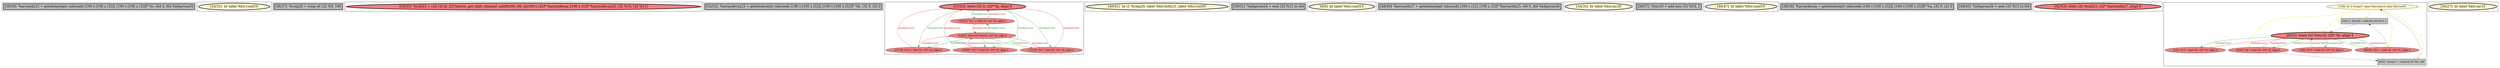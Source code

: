 
digraph G {





subgraph cluster16 {


node1956 [penwidth=3.0,fontsize=20,fillcolor=grey,label="[58/59]  %arrayidx25 = getelementptr inbounds [100 x [100 x i32]], [100 x [100 x i32]]* %c, i64 0, i64 %idxprom24",shape=rectangle,style=filled ]



}

subgraph cluster17 {


node1957 [penwidth=3.0,fontsize=20,fillcolor=lemonchiffon,label="[24/25]  br label %for.cond16",shape=ellipse,style=filled ]



}

subgraph cluster4 {


node1937 [penwidth=3.0,fontsize=20,fillcolor=grey,label="[36/37]  %cmp20 = icmp slt i32 %9, 100",shape=rectangle,style=filled ]



}

subgraph cluster3 {


node1936 [penwidth=3.0,fontsize=20,fillcolor=lightcoral,label="[54/55]  %call23 = call i32 @_Z27matrix_get_mult_element_axbPA100_iS0_ii([100 x i32]* %arraydecay, [100 x i32]* %arraydecay22, i32 %10, i32 %11)",shape=ellipse,style=filled ]



}

subgraph cluster2 {


node1935 [penwidth=3.0,fontsize=20,fillcolor=grey,label="[52/53]  %arraydecay22 = getelementptr inbounds [100 x [100 x i32]], [100 x [100 x i32]]* %b, i32 0, i32 0",shape=rectangle,style=filled ]



}

subgraph cluster1 {


node1933 [penwidth=3.0,fontsize=20,fillcolor=lightcoral,label="[12/23]  store i32 0, i32* %j, align 4",shape=ellipse,style=filled ]
node1932 [fillcolor=lightcoral,label="[14/21]  store i32 %inc29, i32* %j, align 4",shape=ellipse,style=filled ]
node1931 [fillcolor=lightcoral,label="[15/16]  %11 = load i32, i32* %j, align 4",shape=ellipse,style=filled ]
node1929 [fillcolor=lightcoral,label="[19/20]  %13 = load i32, i32* %j, align 4",shape=ellipse,style=filled ]
node1934 [fillcolor=lightcoral,label="[13/22]  %9 = load i32, i32* %j, align 4",shape=ellipse,style=filled ]
node1930 [fillcolor=lightcoral,label="[17/18]  %14 = load i32, i32* %j, align 4",shape=ellipse,style=filled ]

node1931->node1933 [style=solid,color=firebrick3,label="A|indep|Const",penwidth=1.0,fontcolor=firebrick3 ]
node1933->node1931 [style=solid,color=forestgreen,label="T|indep|Const",penwidth=1.0,fontcolor=forestgreen ]
node1931->node1932 [style=solid,color=firebrick3,label="A|indep|Const",penwidth=1.0,fontcolor=firebrick3 ]
node1930->node1933 [style=solid,color=firebrick3,label="A|indep|Const",penwidth=1.0,fontcolor=firebrick3 ]
node1930->node1932 [style=solid,color=firebrick3,label="A|indep|Const",penwidth=1.0,fontcolor=firebrick3 ]
node1932->node1930 [style=solid,color=forestgreen,label="T|indep|Const",penwidth=1.0,fontcolor=forestgreen ]
node1929->node1932 [style=solid,color=firebrick3,label="A|indep|Const",penwidth=1.0,fontcolor=firebrick3 ]
node1932->node1934 [style=solid,color=forestgreen,label="T|indep|Const",penwidth=1.0,fontcolor=forestgreen ]
node1933->node1930 [style=solid,color=forestgreen,label="T|indep|Const",penwidth=1.0,fontcolor=forestgreen ]
node1933->node1929 [style=solid,color=forestgreen,label="T|indep|Const",penwidth=1.0,fontcolor=forestgreen ]
node1934->node1932 [style=solid,color=firebrick3,label="A|indep|Const",penwidth=1.0,fontcolor=firebrick3 ]
node1929->node1933 [style=solid,color=firebrick3,label="A|indep|Const",penwidth=1.0,fontcolor=firebrick3 ]
node1932->node1931 [style=solid,color=forestgreen,label="T|indep|Const",penwidth=1.0,fontcolor=forestgreen ]
node1934->node1933 [style=solid,color=firebrick3,label="A|indep|Const",penwidth=1.0,fontcolor=firebrick3 ]
node1932->node1929 [style=solid,color=forestgreen,label="T|indep|Const",penwidth=1.0,fontcolor=forestgreen ]
node1933->node1934 [style=solid,color=forestgreen,label="T|indep|Const",penwidth=1.0,fontcolor=forestgreen ]


}

subgraph cluster12 {


node1945 [penwidth=3.0,fontsize=20,fillcolor=lemonchiffon,label="[40/41]  br i1 %cmp20, label %for.body21, label %for.end30",shape=ellipse,style=filled ]



}

subgraph cluster5 {


node1938 [penwidth=3.0,fontsize=20,fillcolor=grey,label="[50/51]  %idxprom24 = sext i32 %12 to i64",shape=rectangle,style=filled ]



}

subgraph cluster0 {


node1928 [penwidth=3.0,fontsize=20,fillcolor=lemonchiffon,label="[8/9]  br label %for.cond19",shape=ellipse,style=filled ]



}

subgraph cluster6 {


node1939 [penwidth=3.0,fontsize=20,fillcolor=grey,label="[48/49]  %arrayidx27 = getelementptr inbounds [100 x i32], [100 x i32]* %arrayidx25, i64 0, i64 %idxprom26",shape=rectangle,style=filled ]



}

subgraph cluster14 {


node1954 [penwidth=3.0,fontsize=20,fillcolor=lemonchiffon,label="[34/35]  br label %for.inc28",shape=ellipse,style=filled ]



}

subgraph cluster7 {


node1940 [penwidth=3.0,fontsize=20,fillcolor=grey,label="[56/57]  %inc29 = add nsw i32 %14, 1",shape=rectangle,style=filled ]



}

subgraph cluster8 {


node1941 [penwidth=3.0,fontsize=20,fillcolor=lemonchiffon,label="[46/47]  br label %for.cond19",shape=ellipse,style=filled ]



}

subgraph cluster9 {


node1942 [penwidth=3.0,fontsize=20,fillcolor=grey,label="[38/39]  %arraydecay = getelementptr inbounds [100 x [100 x i32]], [100 x [100 x i32]]* %a, i32 0, i32 0",shape=rectangle,style=filled ]



}

subgraph cluster10 {


node1943 [penwidth=3.0,fontsize=20,fillcolor=grey,label="[44/45]  %idxprom26 = sext i32 %13 to i64",shape=rectangle,style=filled ]



}

subgraph cluster11 {


node1944 [penwidth=3.0,fontsize=20,fillcolor=lightcoral,label="[42/43]  store i32 %call23, i32* %arrayidx27, align 4",shape=ellipse,style=filled ]



}

subgraph cluster13 {


node1953 [fillcolor=lemonchiffon,label="[7/30]  br i1 %cmp17, label %for.body18, label %for.end33",shape=ellipse,style=filled ]
node1947 [fillcolor=lightcoral,label="[3/4]  %10 = load i32, i32* %i, align 4",shape=ellipse,style=filled ]
node1946 [fillcolor=grey,label="[10/11]  %inc32 = add nsw i32 %15, 1",shape=rectangle,style=filled ]
node1952 [fillcolor=grey,label="[6/31]  %cmp17 = icmp slt i32 %8, 100",shape=rectangle,style=filled ]
node1949 [fillcolor=lightcoral,label="[5/32]  %8 = load i32, i32* %i, align 4",shape=ellipse,style=filled ]
node1950 [fillcolor=lightcoral,label="[28/29]  %15 = load i32, i32* %i, align 4",shape=ellipse,style=filled ]
node1948 [fillcolor=lightcoral,label="[1/2]  %12 = load i32, i32* %i, align 4",shape=ellipse,style=filled ]
node1951 [penwidth=3.0,fontsize=20,fillcolor=lightcoral,label="[0/33]  store i32 %inc32, i32* %i, align 4",shape=ellipse,style=filled ]

node1953->node1951 [style=solid,color=gold,label="C",penwidth=1.0,fontcolor=gold ]
node1953->node1950 [style=solid,color=gold,label="C",penwidth=1.0,fontcolor=gold ]
node1948->node1951 [style=solid,color=firebrick3,label="A|indep|Const",penwidth=1.0,fontcolor=firebrick3 ]
node1952->node1953 [style=solid,color=black,label="",penwidth=0.5,fontcolor=black ]
node1949->node1952 [style=solid,color=black,label="",penwidth=0.5,fontcolor=black ]
node1951->node1948 [style=solid,color=forestgreen,label="T|indep|Const",penwidth=1.0,fontcolor=forestgreen ]
node1951->node1950 [style=solid,color=forestgreen,label="T|indep|Const",penwidth=1.0,fontcolor=forestgreen ]
node1953->node1953 [style=solid,color=gold,label="C",penwidth=1.0,fontcolor=gold ]
node1950->node1946 [style=solid,color=black,label="",penwidth=0.5,fontcolor=black ]
node1953->node1952 [style=solid,color=gold,label="C",penwidth=1.0,fontcolor=gold ]
node1946->node1951 [style=solid,color=black,label="",penwidth=0.5,fontcolor=black ]
node1947->node1951 [style=solid,color=firebrick3,label="A|indep|Const",penwidth=1.0,fontcolor=firebrick3 ]
node1950->node1951 [style=solid,color=firebrick3,label="A|indep|Const",penwidth=1.0,fontcolor=firebrick3 ]
node1953->node1949 [style=solid,color=gold,label="C",penwidth=1.0,fontcolor=gold ]
node1951->node1947 [style=solid,color=forestgreen,label="T|indep|Const",penwidth=1.0,fontcolor=forestgreen ]
node1949->node1951 [style=solid,color=firebrick3,label="A|indep|Const",penwidth=1.0,fontcolor=firebrick3 ]
node1951->node1949 [style=solid,color=forestgreen,label="T|indep|Const",penwidth=1.0,fontcolor=forestgreen ]
node1953->node1946 [style=solid,color=gold,label="C",penwidth=1.0,fontcolor=gold ]


}

subgraph cluster15 {


node1955 [penwidth=3.0,fontsize=20,fillcolor=lemonchiffon,label="[26/27]  br label %for.inc31",shape=ellipse,style=filled ]



}

}
